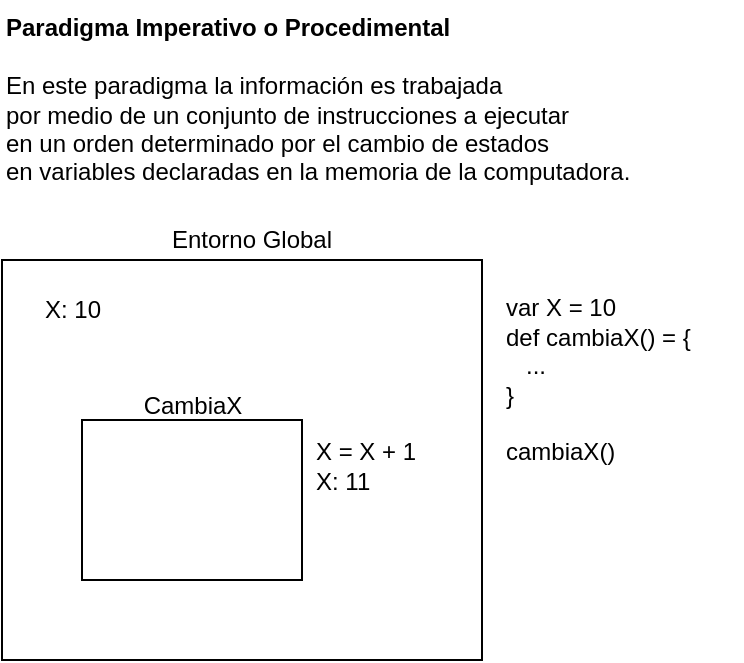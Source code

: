 <mxfile version="28.2.3">
  <diagram name="Página-1" id="_XKtXR5OykS61txC5NqP">
    <mxGraphModel dx="827" dy="1616" grid="1" gridSize="10" guides="1" tooltips="1" connect="1" arrows="1" fold="1" page="1" pageScale="1" pageWidth="827" pageHeight="1169" math="0" shadow="0">
      <root>
        <mxCell id="0" />
        <mxCell id="1" parent="0" />
        <mxCell id="naagNXR1jr4dU8S3yyuZ-13" value="" style="rounded=0;whiteSpace=wrap;html=1;" vertex="1" parent="1">
          <mxGeometry x="200" y="80" width="240" height="200" as="geometry" />
        </mxCell>
        <UserObject label="Entorno Global" placeholders="1" name="Variable" id="naagNXR1jr4dU8S3yyuZ-10">
          <mxCell style="text;html=1;strokeColor=none;fillColor=none;align=center;verticalAlign=middle;whiteSpace=wrap;overflow=hidden;" vertex="1" parent="1">
            <mxGeometry x="280" y="60" width="90" height="20" as="geometry" />
          </mxCell>
        </UserObject>
        <mxCell id="naagNXR1jr4dU8S3yyuZ-15" value="X: 10" style="text;html=1;align=center;verticalAlign=middle;resizable=0;points=[];autosize=1;strokeColor=none;fillColor=none;" vertex="1" parent="1">
          <mxGeometry x="210" y="90" width="50" height="30" as="geometry" />
        </mxCell>
        <mxCell id="naagNXR1jr4dU8S3yyuZ-16" value="" style="rounded=0;whiteSpace=wrap;html=1;" vertex="1" parent="1">
          <mxGeometry x="240" y="160" width="110" height="80" as="geometry" />
        </mxCell>
        <mxCell id="naagNXR1jr4dU8S3yyuZ-17" value="CambiaX" style="text;html=1;align=center;verticalAlign=middle;resizable=0;points=[];autosize=1;strokeColor=none;fillColor=none;" vertex="1" parent="1">
          <mxGeometry x="260" y="138" width="70" height="30" as="geometry" />
        </mxCell>
        <mxCell id="naagNXR1jr4dU8S3yyuZ-18" value="X = X + 1&lt;div&gt;&lt;span style=&quot;background-color: transparent; color: light-dark(rgb(0, 0, 0), rgb(255, 255, 255));&quot;&gt;X: 11&lt;/span&gt;&lt;/div&gt;" style="text;html=1;align=left;verticalAlign=middle;resizable=0;points=[];autosize=1;strokeColor=none;fillColor=none;" vertex="1" parent="1">
          <mxGeometry x="355" y="163" width="70" height="40" as="geometry" />
        </mxCell>
        <mxCell id="naagNXR1jr4dU8S3yyuZ-19" value="var X = 10&lt;div&gt;def cambiaX() = {&lt;/div&gt;&lt;div&gt;&amp;nbsp; &amp;nbsp;...&lt;/div&gt;&lt;div&gt;}&lt;/div&gt;&lt;div&gt;&lt;br&gt;&lt;/div&gt;&lt;div&gt;cambiaX()&lt;/div&gt;" style="text;html=1;align=left;verticalAlign=middle;resizable=0;points=[];autosize=1;strokeColor=none;fillColor=none;" vertex="1" parent="1">
          <mxGeometry x="450" y="90" width="120" height="100" as="geometry" />
        </mxCell>
        <mxCell id="naagNXR1jr4dU8S3yyuZ-20" value="&lt;div&gt;&lt;b&gt;Paradigma Imperativo o Procedimental&lt;/b&gt;&lt;/div&gt;&lt;div&gt;&lt;br&gt;&lt;/div&gt;&lt;div&gt;En este paradigma la información es trabajada&amp;nbsp;&lt;/div&gt;&lt;div&gt;por medio de un conjunto de instrucciones a ejecutar&amp;nbsp;&lt;/div&gt;&lt;div&gt;en un orden determinado por el cambio de estados&amp;nbsp;&lt;/div&gt;&lt;div&gt;en variables declaradas en la memoria de la computadora.&lt;/div&gt;" style="text;html=1;align=left;verticalAlign=middle;resizable=0;points=[];autosize=1;strokeColor=none;fillColor=none;" vertex="1" parent="1">
          <mxGeometry x="200" y="-50" width="340" height="100" as="geometry" />
        </mxCell>
      </root>
    </mxGraphModel>
  </diagram>
</mxfile>
